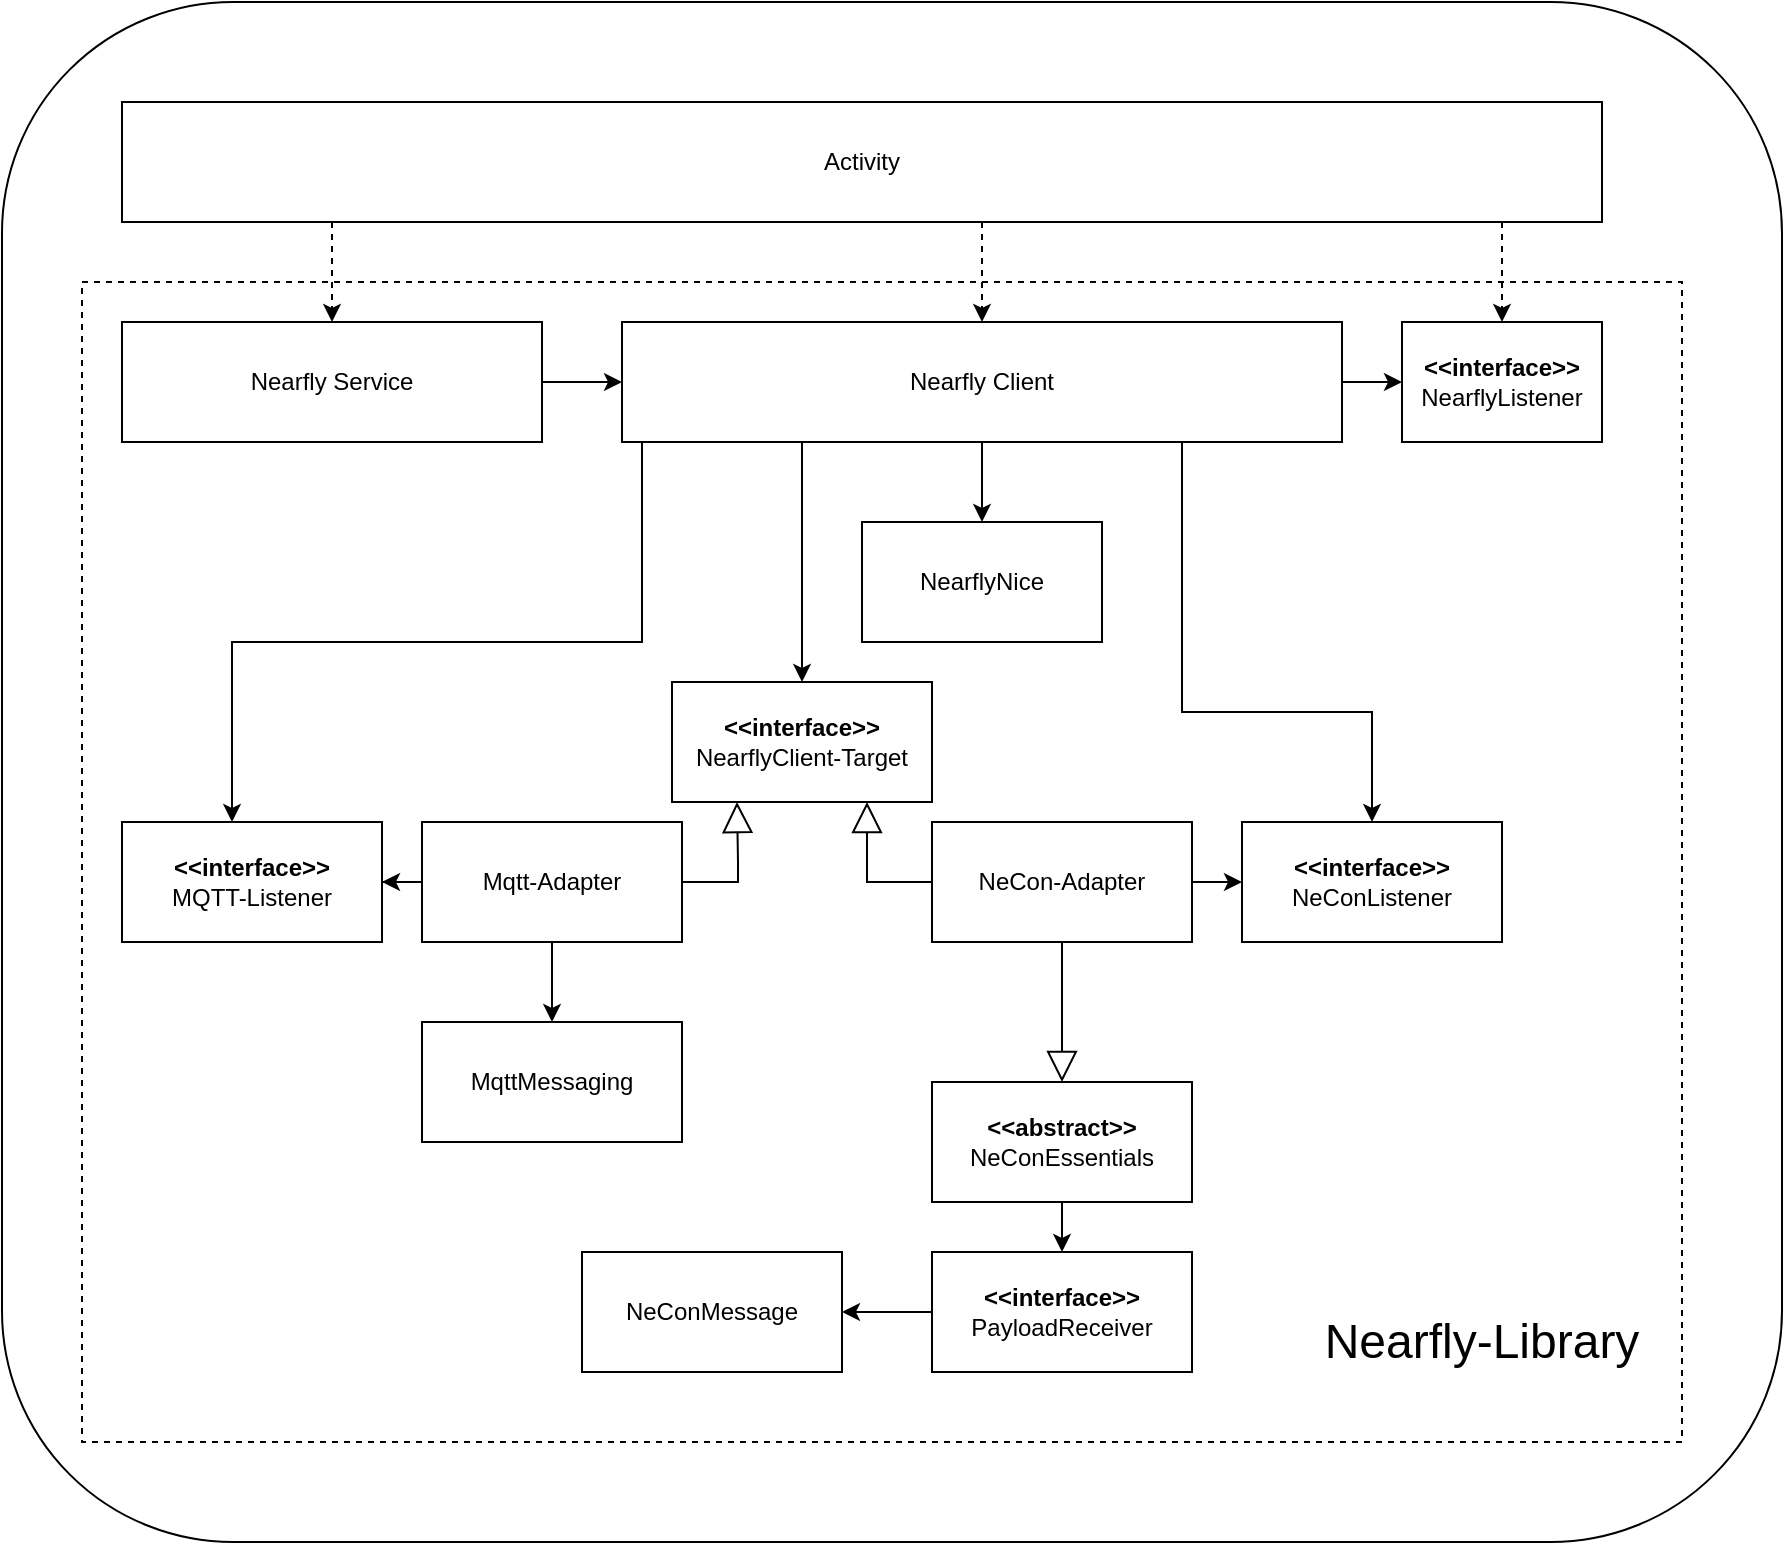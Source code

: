 <mxfile version="13.0.3" type="device"><diagram id="ekauDwsqELjUZ7ANHCu0" name="Page-1"><mxGraphModel dx="1086" dy="1975" grid="1" gridSize="10" guides="1" tooltips="1" connect="1" arrows="1" fold="1" page="1" pageScale="1" pageWidth="827" pageHeight="1169" math="0" shadow="0"><root><mxCell id="0"/><mxCell id="1" parent="0"/><mxCell id="5tRQlsvJli7dxx7FSaZk-77" value="" style="rounded=1;whiteSpace=wrap;html=1;" parent="1" vertex="1"><mxGeometry x="70" y="-100" width="890" height="770" as="geometry"/></mxCell><mxCell id="5tRQlsvJli7dxx7FSaZk-64" style="edgeStyle=orthogonalEdgeStyle;rounded=0;orthogonalLoop=1;jettySize=auto;html=1;exitX=0.5;exitY=1;exitDx=0;exitDy=0;" parent="1" source="5tRQlsvJli7dxx7FSaZk-47" target="5tRQlsvJli7dxx7FSaZk-47" edge="1"><mxGeometry relative="1" as="geometry"><Array as="points"/></mxGeometry></mxCell><mxCell id="5tRQlsvJli7dxx7FSaZk-98" style="edgeStyle=orthogonalEdgeStyle;rounded=0;orthogonalLoop=1;jettySize=auto;html=1;" parent="1" source="5tRQlsvJli7dxx7FSaZk-1" target="5tRQlsvJli7dxx7FSaZk-51" edge="1"><mxGeometry relative="1" as="geometry"/></mxCell><mxCell id="4dps8MHsy9NVTXbKui62-2" style="edgeStyle=orthogonalEdgeStyle;rounded=0;orthogonalLoop=1;jettySize=auto;html=1;" parent="1" source="5tRQlsvJli7dxx7FSaZk-1" target="4dps8MHsy9NVTXbKui62-1" edge="1"><mxGeometry relative="1" as="geometry"><Array as="points"><mxPoint x="470" y="220"/><mxPoint x="470" y="220"/></Array></mxGeometry></mxCell><mxCell id="4dps8MHsy9NVTXbKui62-12" style="edgeStyle=orthogonalEdgeStyle;rounded=0;orthogonalLoop=1;jettySize=auto;html=1;endArrow=classic;endFill=1;endSize=6;" parent="1" source="5tRQlsvJli7dxx7FSaZk-1" target="5tRQlsvJli7dxx7FSaZk-11" edge="1"><mxGeometry relative="1" as="geometry"><Array as="points"><mxPoint x="660" y="255"/><mxPoint x="755" y="255"/></Array></mxGeometry></mxCell><mxCell id="4dps8MHsy9NVTXbKui62-13" style="edgeStyle=orthogonalEdgeStyle;rounded=0;orthogonalLoop=1;jettySize=auto;html=1;endArrow=classic;endFill=1;endSize=6;" parent="1" source="5tRQlsvJli7dxx7FSaZk-1" target="5tRQlsvJli7dxx7FSaZk-4" edge="1"><mxGeometry relative="1" as="geometry"><Array as="points"><mxPoint x="390" y="220"/><mxPoint x="185" y="220"/></Array></mxGeometry></mxCell><mxCell id="4dps8MHsy9NVTXbKui62-18" style="edgeStyle=orthogonalEdgeStyle;rounded=0;orthogonalLoop=1;jettySize=auto;html=1;endArrow=classic;endFill=1;endSize=6;" parent="1" source="5tRQlsvJli7dxx7FSaZk-1" target="dKex-WUD2PD9VM6qoMGi-1" edge="1"><mxGeometry relative="1" as="geometry"/></mxCell><mxCell id="5tRQlsvJli7dxx7FSaZk-1" value="Nearfly Client" style="rounded=0;whiteSpace=wrap;html=1;" parent="1" vertex="1"><mxGeometry x="380" y="60" width="360" height="60" as="geometry"/></mxCell><mxCell id="5tRQlsvJli7dxx7FSaZk-4" value="&lt;b&gt;&amp;lt;&amp;lt;interface&amp;gt;&amp;gt;&lt;/b&gt;&lt;br&gt;MQTT-Listener" style="rounded=0;whiteSpace=wrap;html=1;" parent="1" vertex="1"><mxGeometry x="130" y="310" width="130" height="60" as="geometry"/></mxCell><mxCell id="5tRQlsvJli7dxx7FSaZk-65" style="edgeStyle=orthogonalEdgeStyle;rounded=0;orthogonalLoop=1;jettySize=auto;html=1;" parent="1" source="5tRQlsvJli7dxx7FSaZk-8" target="5tRQlsvJli7dxx7FSaZk-4" edge="1"><mxGeometry relative="1" as="geometry"/></mxCell><mxCell id="1O-iCL3X24nvDzu6ywe1-2" style="edgeStyle=orthogonalEdgeStyle;rounded=0;orthogonalLoop=1;jettySize=auto;html=1;" parent="1" source="5tRQlsvJli7dxx7FSaZk-8" target="5tRQlsvJli7dxx7FSaZk-10" edge="1"><mxGeometry relative="1" as="geometry"/></mxCell><mxCell id="4dps8MHsy9NVTXbKui62-6" style="edgeStyle=orthogonalEdgeStyle;rounded=0;orthogonalLoop=1;jettySize=auto;html=1;entryX=0.25;entryY=1;entryDx=0;entryDy=0;endArrow=block;endFill=0;endSize=13;" parent="1" source="5tRQlsvJli7dxx7FSaZk-8" target="4dps8MHsy9NVTXbKui62-1" edge="1"><mxGeometry relative="1" as="geometry"><Array as="points"><mxPoint x="438" y="340"/><mxPoint x="438" y="330"/></Array></mxGeometry></mxCell><mxCell id="5tRQlsvJli7dxx7FSaZk-8" value="Mqtt-Adapter" style="rounded=0;whiteSpace=wrap;html=1;" parent="1" vertex="1"><mxGeometry x="280" y="310" width="130" height="60" as="geometry"/></mxCell><mxCell id="5tRQlsvJli7dxx7FSaZk-11" value="&lt;b&gt;&amp;lt;&amp;lt;interface&amp;gt;&amp;gt;&lt;/b&gt;&lt;br&gt;NeConListener" style="rounded=0;whiteSpace=wrap;html=1;" parent="1" vertex="1"><mxGeometry x="690" y="310" width="130" height="60" as="geometry"/></mxCell><mxCell id="5tRQlsvJli7dxx7FSaZk-66" style="edgeStyle=orthogonalEdgeStyle;rounded=0;orthogonalLoop=1;jettySize=auto;html=1;" parent="1" source="5tRQlsvJli7dxx7FSaZk-47" target="5tRQlsvJli7dxx7FSaZk-11" edge="1"><mxGeometry relative="1" as="geometry"/></mxCell><mxCell id="4dps8MHsy9NVTXbKui62-7" style="edgeStyle=orthogonalEdgeStyle;rounded=0;orthogonalLoop=1;jettySize=auto;html=1;entryX=0.75;entryY=1;entryDx=0;entryDy=0;endArrow=block;endFill=0;endSize=13;" parent="1" source="5tRQlsvJli7dxx7FSaZk-47" target="4dps8MHsy9NVTXbKui62-1" edge="1"><mxGeometry relative="1" as="geometry"><Array as="points"><mxPoint x="503" y="340"/></Array></mxGeometry></mxCell><mxCell id="n1M4KQF0UFX2GYaPOP05-1" style="edgeStyle=orthogonalEdgeStyle;rounded=0;orthogonalLoop=1;jettySize=auto;html=1;endArrow=block;endFill=0;strokeWidth=1;endSize=13;" edge="1" parent="1" source="5tRQlsvJli7dxx7FSaZk-47" target="5tRQlsvJli7dxx7FSaZk-48"><mxGeometry relative="1" as="geometry"/></mxCell><mxCell id="5tRQlsvJli7dxx7FSaZk-47" value="NeCon-Adapter" style="rounded=0;whiteSpace=wrap;html=1;" parent="1" vertex="1"><mxGeometry x="535" y="310" width="130" height="60" as="geometry"/></mxCell><mxCell id="5tRQlsvJli7dxx7FSaZk-72" style="edgeStyle=orthogonalEdgeStyle;rounded=0;orthogonalLoop=1;jettySize=auto;html=1;" parent="1" source="5tRQlsvJli7dxx7FSaZk-48" target="5tRQlsvJli7dxx7FSaZk-60" edge="1"><mxGeometry relative="1" as="geometry"/></mxCell><mxCell id="5tRQlsvJli7dxx7FSaZk-48" value="&lt;b&gt;&amp;lt;&amp;lt;abstract&amp;gt;&amp;gt;&lt;/b&gt;&lt;br&gt;NeConEssentials" style="rounded=0;whiteSpace=wrap;html=1;" parent="1" vertex="1"><mxGeometry x="535" y="440" width="130" height="60" as="geometry"/></mxCell><mxCell id="5tRQlsvJli7dxx7FSaZk-51" value="&lt;b&gt;&amp;lt;&amp;lt;interface&amp;gt;&amp;gt;&lt;br&gt;&lt;/b&gt;NearflyListener" style="rounded=0;whiteSpace=wrap;html=1;" parent="1" vertex="1"><mxGeometry x="770" y="60" width="100" height="60" as="geometry"/></mxCell><mxCell id="IsdVDtShu1PxgmixqVRD-4" style="edgeStyle=orthogonalEdgeStyle;rounded=0;orthogonalLoop=1;jettySize=auto;html=1;" parent="1" source="5tRQlsvJli7dxx7FSaZk-60" target="IsdVDtShu1PxgmixqVRD-2" edge="1"><mxGeometry relative="1" as="geometry"/></mxCell><mxCell id="5tRQlsvJli7dxx7FSaZk-60" value="&lt;b&gt;&amp;lt;&amp;lt;interface&amp;gt;&amp;gt;&lt;/b&gt;&lt;br&gt;PayloadReceiver" style="rounded=0;whiteSpace=wrap;html=1;" parent="1" vertex="1"><mxGeometry x="535" y="525" width="130" height="60" as="geometry"/></mxCell><mxCell id="IsdVDtShu1PxgmixqVRD-2" value="NeConMessage" style="rounded=0;whiteSpace=wrap;html=1;" parent="1" vertex="1"><mxGeometry x="360" y="525" width="130" height="60" as="geometry"/></mxCell><mxCell id="dKex-WUD2PD9VM6qoMGi-1" value="NearflyNice" style="rounded=0;whiteSpace=wrap;html=1;" parent="1" vertex="1"><mxGeometry x="500" y="160" width="120" height="60" as="geometry"/></mxCell><mxCell id="4dps8MHsy9NVTXbKui62-17" style="edgeStyle=orthogonalEdgeStyle;rounded=0;orthogonalLoop=1;jettySize=auto;html=1;endArrow=classic;endFill=1;endSize=6;" parent="1" source="EhxIZcYL_FMHnwrahrnJ-1" target="5tRQlsvJli7dxx7FSaZk-1" edge="1"><mxGeometry relative="1" as="geometry"/></mxCell><mxCell id="EhxIZcYL_FMHnwrahrnJ-1" value="Nearfly Service" style="rounded=0;whiteSpace=wrap;html=1;" parent="1" vertex="1"><mxGeometry x="130" y="60" width="210" height="60" as="geometry"/></mxCell><mxCell id="5tRQlsvJli7dxx7FSaZk-10" value="MqttMessaging" style="rounded=0;whiteSpace=wrap;html=1;" parent="1" vertex="1"><mxGeometry x="280" y="410" width="130" height="60" as="geometry"/></mxCell><mxCell id="jAftHPKev9XUZ-q2vhan-1" value="&lt;font style=&quot;font-size: 24px&quot;&gt;Nearfly-Library&lt;/font&gt;" style="text;html=1;strokeColor=none;fillColor=none;align=center;verticalAlign=middle;whiteSpace=wrap;rounded=0;" parent="1" vertex="1"><mxGeometry x="700" y="560" width="220" height="20" as="geometry"/></mxCell><mxCell id="4dps8MHsy9NVTXbKui62-1" value="&lt;b&gt;&amp;lt;&amp;lt;interface&amp;gt;&amp;gt;&lt;/b&gt;&lt;br&gt;NearflyClient-Target" style="rounded=0;whiteSpace=wrap;html=1;" parent="1" vertex="1"><mxGeometry x="405" y="240" width="130" height="60" as="geometry"/></mxCell><mxCell id="4dps8MHsy9NVTXbKui62-14" value="" style="rounded=0;whiteSpace=wrap;html=1;dashed=1;fillColor=none;" parent="1" vertex="1"><mxGeometry x="110" y="40" width="800" height="580" as="geometry"/></mxCell><mxCell id="4dps8MHsy9NVTXbKui62-16" style="edgeStyle=orthogonalEdgeStyle;rounded=0;orthogonalLoop=1;jettySize=auto;html=1;endArrow=classic;endFill=1;endSize=6;dashed=1;" parent="1" source="4dps8MHsy9NVTXbKui62-15" target="EhxIZcYL_FMHnwrahrnJ-1" edge="1"><mxGeometry relative="1" as="geometry"><Array as="points"><mxPoint x="235" y="35"/><mxPoint x="235" y="35"/></Array></mxGeometry></mxCell><mxCell id="4dps8MHsy9NVTXbKui62-20" style="edgeStyle=orthogonalEdgeStyle;rounded=0;orthogonalLoop=1;jettySize=auto;html=1;dashed=1;endArrow=classic;endFill=1;endSize=6;" parent="1" source="4dps8MHsy9NVTXbKui62-15" target="5tRQlsvJli7dxx7FSaZk-1" edge="1"><mxGeometry relative="1" as="geometry"><Array as="points"><mxPoint x="560" y="20"/><mxPoint x="560" y="20"/></Array></mxGeometry></mxCell><mxCell id="4dps8MHsy9NVTXbKui62-21" style="edgeStyle=orthogonalEdgeStyle;rounded=0;orthogonalLoop=1;jettySize=auto;html=1;dashed=1;endArrow=classic;endFill=1;endSize=6;" parent="1" source="4dps8MHsy9NVTXbKui62-15" target="5tRQlsvJli7dxx7FSaZk-51" edge="1"><mxGeometry relative="1" as="geometry"><Array as="points"><mxPoint x="820" y="20"/><mxPoint x="820" y="20"/></Array></mxGeometry></mxCell><mxCell id="4dps8MHsy9NVTXbKui62-15" value="Activity" style="rounded=0;whiteSpace=wrap;html=1;" parent="1" vertex="1"><mxGeometry x="130" y="-50" width="740" height="60" as="geometry"/></mxCell></root></mxGraphModel></diagram></mxfile>